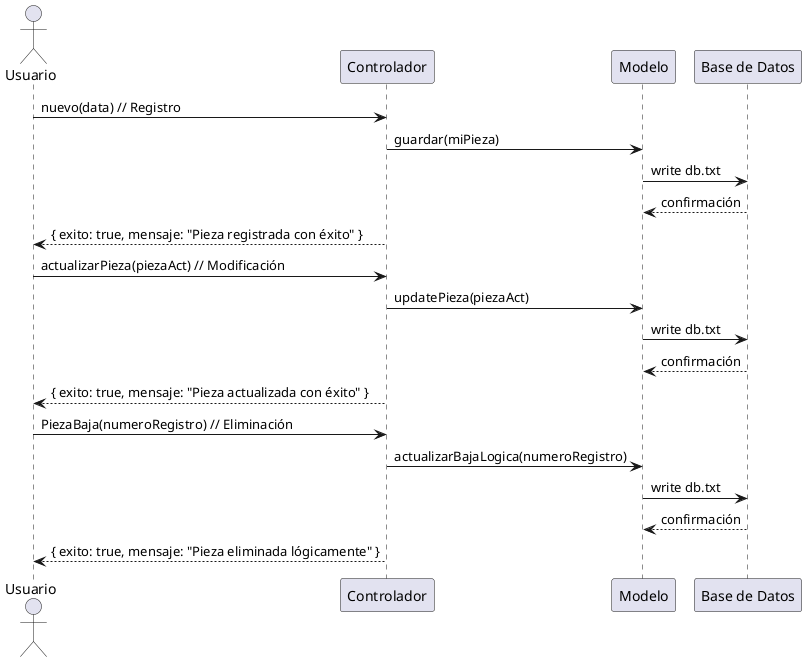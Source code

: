 @startuml secuenciaPieza
actor Usuario
participant "Controlador" as Controlador
participant "Modelo" as Modelo
participant "Base de Datos" as DB

Usuario -> Controlador: nuevo(data) // Registro
Controlador -> Modelo: guardar(miPieza)
Modelo -> DB: write db.txt
DB --> Modelo: confirmación
Controlador --> Usuario: { exito: true, mensaje: "Pieza registrada con éxito" }

Usuario -> Controlador: actualizarPieza(piezaAct) // Modificación
Controlador -> Modelo: updatePieza(piezaAct)
Modelo -> DB: write db.txt
DB --> Modelo: confirmación
Controlador --> Usuario: { exito: true, mensaje: "Pieza actualizada con éxito" }

Usuario -> Controlador: PiezaBaja(numeroRegistro) // Eliminación
Controlador -> Modelo: actualizarBajaLogica(numeroRegistro)
Modelo -> DB: write db.txt
DB --> Modelo: confirmación
Controlador --> Usuario: { exito: true, mensaje: "Pieza eliminada lógicamente" }
@enduml